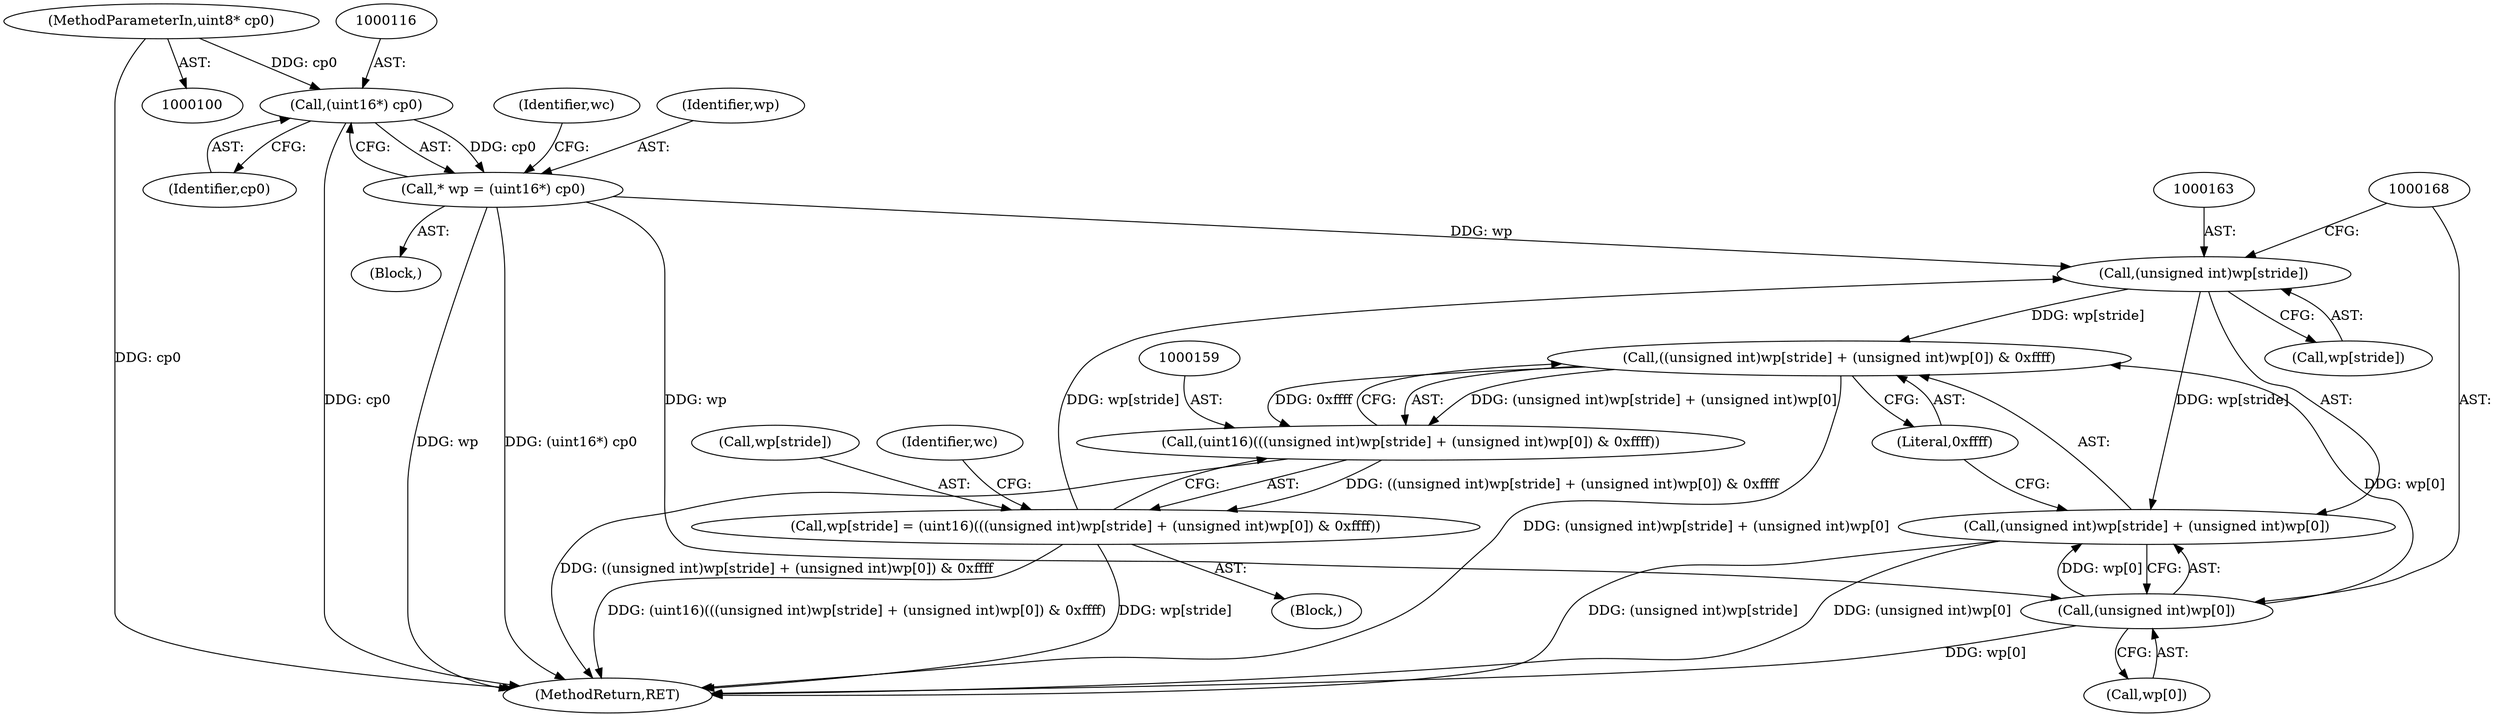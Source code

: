 digraph "0_libtiff_3ca657a8793dd011bf869695d72ad31c779c3cc1_5@pointer" {
"1000115" [label="(Call,(uint16*) cp0)"];
"1000102" [label="(MethodParameterIn,uint8* cp0)"];
"1000113" [label="(Call,* wp = (uint16*) cp0)"];
"1000162" [label="(Call,(unsigned int)wp[stride])"];
"1000160" [label="(Call,((unsigned int)wp[stride] + (unsigned int)wp[0]) & 0xffff)"];
"1000158" [label="(Call,(uint16)(((unsigned int)wp[stride] + (unsigned int)wp[0]) & 0xffff))"];
"1000154" [label="(Call,wp[stride] = (uint16)(((unsigned int)wp[stride] + (unsigned int)wp[0]) & 0xffff))"];
"1000161" [label="(Call,(unsigned int)wp[stride] + (unsigned int)wp[0])"];
"1000167" [label="(Call,(unsigned int)wp[0])"];
"1000113" [label="(Call,* wp = (uint16*) cp0)"];
"1000161" [label="(Call,(unsigned int)wp[stride] + (unsigned int)wp[0])"];
"1000158" [label="(Call,(uint16)(((unsigned int)wp[stride] + (unsigned int)wp[0]) & 0xffff))"];
"1000114" [label="(Identifier,wp)"];
"1000169" [label="(Call,wp[0])"];
"1000160" [label="(Call,((unsigned int)wp[stride] + (unsigned int)wp[0]) & 0xffff)"];
"1000172" [label="(Literal,0xffff)"];
"1000162" [label="(Call,(unsigned int)wp[stride])"];
"1000120" [label="(Identifier,wc)"];
"1000167" [label="(Call,(unsigned int)wp[0])"];
"1000115" [label="(Call,(uint16*) cp0)"];
"1000155" [label="(Call,wp[stride])"];
"1000104" [label="(Block,)"];
"1000102" [label="(MethodParameterIn,uint8* cp0)"];
"1000117" [label="(Identifier,cp0)"];
"1000174" [label="(Identifier,wc)"];
"1000181" [label="(MethodReturn,RET)"];
"1000152" [label="(Block,)"];
"1000164" [label="(Call,wp[stride])"];
"1000154" [label="(Call,wp[stride] = (uint16)(((unsigned int)wp[stride] + (unsigned int)wp[0]) & 0xffff))"];
"1000115" -> "1000113"  [label="AST: "];
"1000115" -> "1000117"  [label="CFG: "];
"1000116" -> "1000115"  [label="AST: "];
"1000117" -> "1000115"  [label="AST: "];
"1000113" -> "1000115"  [label="CFG: "];
"1000115" -> "1000181"  [label="DDG: cp0"];
"1000115" -> "1000113"  [label="DDG: cp0"];
"1000102" -> "1000115"  [label="DDG: cp0"];
"1000102" -> "1000100"  [label="AST: "];
"1000102" -> "1000181"  [label="DDG: cp0"];
"1000113" -> "1000104"  [label="AST: "];
"1000114" -> "1000113"  [label="AST: "];
"1000120" -> "1000113"  [label="CFG: "];
"1000113" -> "1000181"  [label="DDG: wp"];
"1000113" -> "1000181"  [label="DDG: (uint16*) cp0"];
"1000113" -> "1000162"  [label="DDG: wp"];
"1000113" -> "1000167"  [label="DDG: wp"];
"1000162" -> "1000161"  [label="AST: "];
"1000162" -> "1000164"  [label="CFG: "];
"1000163" -> "1000162"  [label="AST: "];
"1000164" -> "1000162"  [label="AST: "];
"1000168" -> "1000162"  [label="CFG: "];
"1000162" -> "1000160"  [label="DDG: wp[stride]"];
"1000162" -> "1000161"  [label="DDG: wp[stride]"];
"1000154" -> "1000162"  [label="DDG: wp[stride]"];
"1000160" -> "1000158"  [label="AST: "];
"1000160" -> "1000172"  [label="CFG: "];
"1000161" -> "1000160"  [label="AST: "];
"1000172" -> "1000160"  [label="AST: "];
"1000158" -> "1000160"  [label="CFG: "];
"1000160" -> "1000181"  [label="DDG: (unsigned int)wp[stride] + (unsigned int)wp[0]"];
"1000160" -> "1000158"  [label="DDG: (unsigned int)wp[stride] + (unsigned int)wp[0]"];
"1000160" -> "1000158"  [label="DDG: 0xffff"];
"1000167" -> "1000160"  [label="DDG: wp[0]"];
"1000158" -> "1000154"  [label="AST: "];
"1000159" -> "1000158"  [label="AST: "];
"1000154" -> "1000158"  [label="CFG: "];
"1000158" -> "1000181"  [label="DDG: ((unsigned int)wp[stride] + (unsigned int)wp[0]) & 0xffff"];
"1000158" -> "1000154"  [label="DDG: ((unsigned int)wp[stride] + (unsigned int)wp[0]) & 0xffff"];
"1000154" -> "1000152"  [label="AST: "];
"1000155" -> "1000154"  [label="AST: "];
"1000174" -> "1000154"  [label="CFG: "];
"1000154" -> "1000181"  [label="DDG: wp[stride]"];
"1000154" -> "1000181"  [label="DDG: (uint16)(((unsigned int)wp[stride] + (unsigned int)wp[0]) & 0xffff)"];
"1000161" -> "1000167"  [label="CFG: "];
"1000167" -> "1000161"  [label="AST: "];
"1000172" -> "1000161"  [label="CFG: "];
"1000161" -> "1000181"  [label="DDG: (unsigned int)wp[stride]"];
"1000161" -> "1000181"  [label="DDG: (unsigned int)wp[0]"];
"1000167" -> "1000161"  [label="DDG: wp[0]"];
"1000167" -> "1000169"  [label="CFG: "];
"1000168" -> "1000167"  [label="AST: "];
"1000169" -> "1000167"  [label="AST: "];
"1000167" -> "1000181"  [label="DDG: wp[0]"];
}
